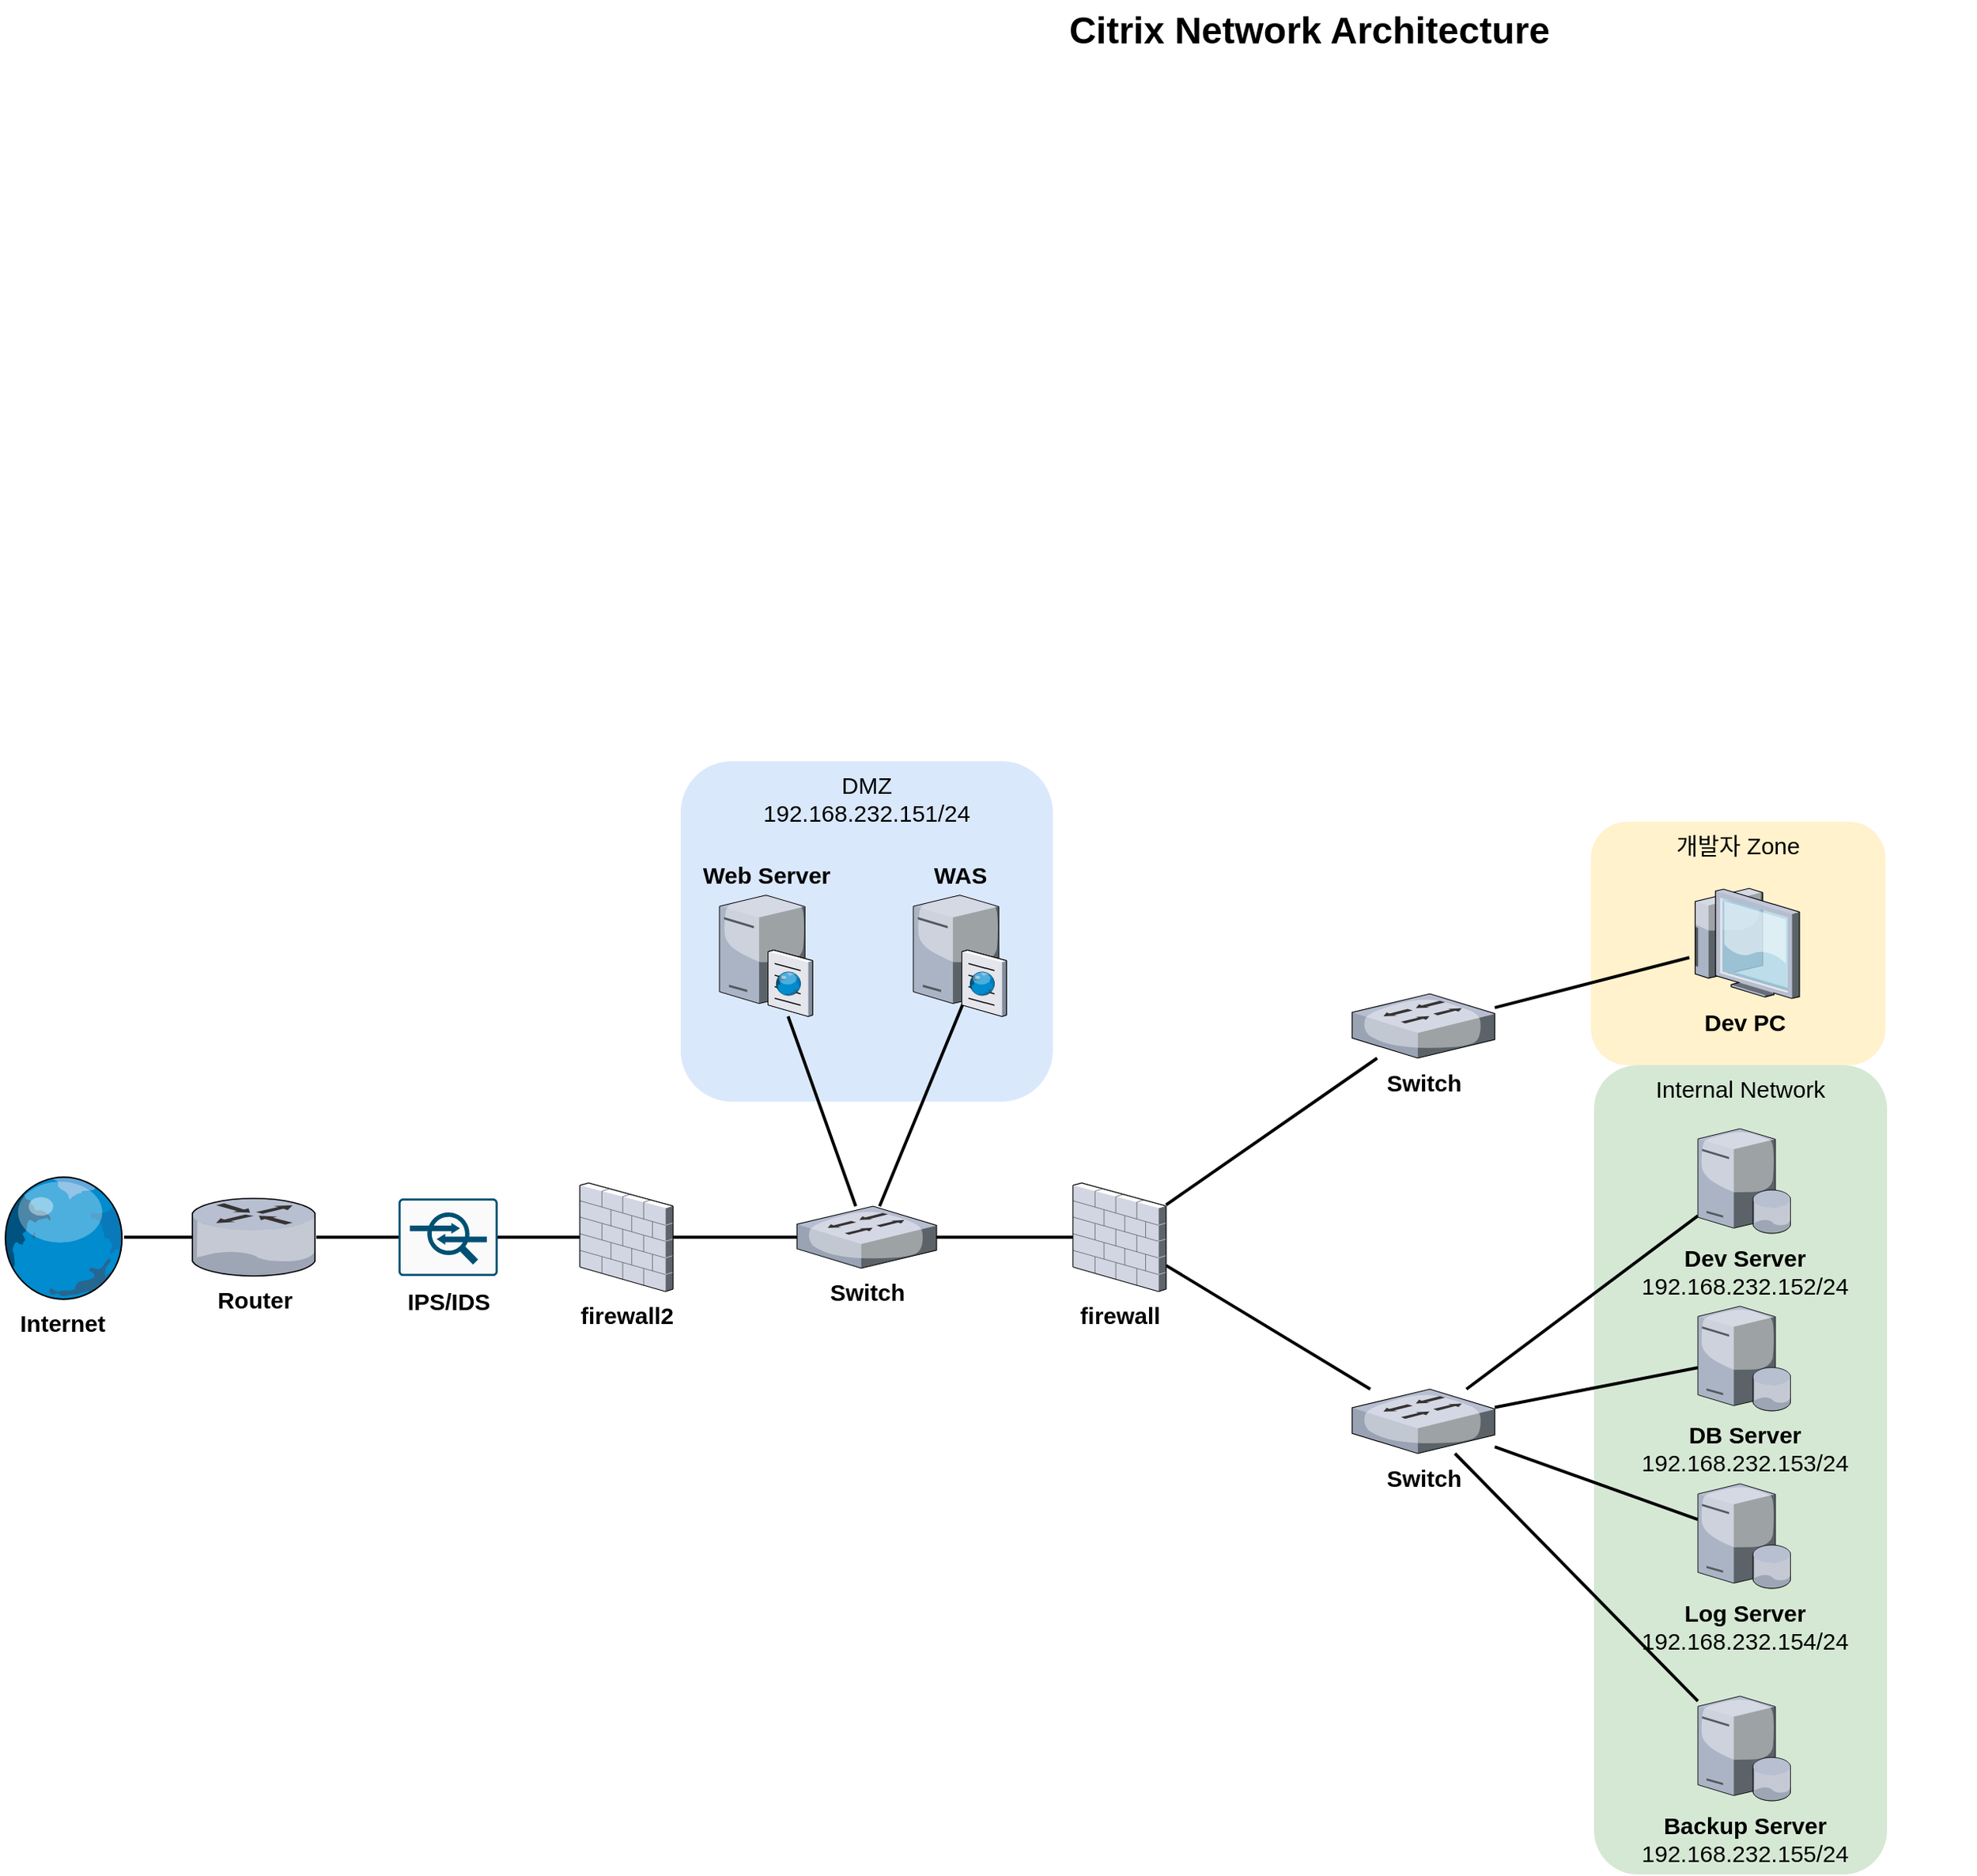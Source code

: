 <mxfile version="21.1.5" type="github">
  <diagram name="Page-1" id="e3a06f82-3646-2815-327d-82caf3d4e204">
    <mxGraphModel dx="1750" dy="915" grid="0" gridSize="10" guides="1" tooltips="1" connect="1" arrows="1" fold="1" page="1" pageScale="1.5" pageWidth="1169" pageHeight="826" background="none" math="0" shadow="0">
      <root>
        <mxCell id="0" style=";html=1;" />
        <mxCell id="1" style=";html=1;" parent="0" />
        <mxCell id="3Z0blDQ55tiySm1ZFqQE-1" value="개발자 Zone" style="rounded=1;whiteSpace=wrap;html=1;fontSize=15;fillColor=#fff2cc;strokeColor=none;verticalAlign=top;" parent="1" vertex="1">
          <mxGeometry x="1133" y="530" width="190" height="157" as="geometry" />
        </mxCell>
        <mxCell id="Jb-aCbqKA76zIBsDomj6-4" value="DMZ &lt;br&gt;192.168.232.151/24" style="whiteSpace=wrap;html=1;fillColor=#dae8fc;strokeColor=none;labelPosition=center;verticalLabelPosition=middle;align=center;verticalAlign=top;rounded=1;fontSize=15;fontStyle=0" parent="1" vertex="1">
          <mxGeometry x="546" y="491" width="240" height="219.5" as="geometry" />
        </mxCell>
        <mxCell id="6a7d8f32e03d9370-60" value="Internal Network" style="whiteSpace=wrap;html=1;fillColor=#d5e8d4;fontSize=15;strokeColor=none;verticalAlign=top;rounded=1;" parent="1" vertex="1">
          <mxGeometry x="1135" y="687" width="189" height="522" as="geometry" />
        </mxCell>
        <mxCell id="6a7d8f32e03d9370-15" value="Web Server" style="verticalLabelPosition=top;aspect=fixed;html=1;verticalAlign=bottom;strokeColor=none;shape=mxgraph.citrix.cache_server;fillColor=#66B2FF;gradientColor=#0066CC;fontSize=15;labelPosition=center;align=center;fontStyle=1" parent="1" vertex="1">
          <mxGeometry x="571" y="575.5" width="60" height="80" as="geometry" />
        </mxCell>
        <mxCell id="6a7d8f32e03d9370-62" value="Citrix Network Architecture" style="text;strokeColor=none;fillColor=none;html=1;fontSize=24;fontStyle=1;verticalAlign=middle;align=center;" parent="1" vertex="1">
          <mxGeometry x="520" width="861" height="40" as="geometry" />
        </mxCell>
        <mxCell id="O0HnQZROUVnvu1_nMSjj-9" style="edgeStyle=none;curved=1;rounded=0;orthogonalLoop=1;jettySize=auto;html=1;fontSize=12;startSize=8;endSize=8;endArrow=none;endFill=0;strokeWidth=2;" parent="1" source="Jb-aCbqKA76zIBsDomj6-1" target="Jb-aCbqKA76zIBsDomj6-22" edge="1">
          <mxGeometry relative="1" as="geometry" />
        </mxCell>
        <mxCell id="Jb-aCbqKA76zIBsDomj6-1" value="&lt;font style=&quot;font-size: 15px;&quot;&gt;Internet&lt;/font&gt;" style="verticalLabelPosition=bottom;sketch=0;aspect=fixed;html=1;verticalAlign=top;strokeColor=none;align=center;outlineConnect=0;shape=mxgraph.citrix.globe;labelPosition=center;fontStyle=1;fontSize=15;" parent="1" vertex="1">
          <mxGeometry x="107" y="758" width="80" height="80" as="geometry" />
        </mxCell>
        <mxCell id="O0HnQZROUVnvu1_nMSjj-26" style="edgeStyle=none;curved=1;rounded=0;orthogonalLoop=1;jettySize=auto;html=1;fontSize=12;startSize=8;endSize=8;strokeWidth=2;endArrow=none;endFill=0;" parent="1" source="Jb-aCbqKA76zIBsDomj6-2" target="O0HnQZROUVnvu1_nMSjj-25" edge="1">
          <mxGeometry relative="1" as="geometry" />
        </mxCell>
        <mxCell id="Jb-aCbqKA76zIBsDomj6-2" value="&lt;font style=&quot;font-size: 15px;&quot;&gt;&lt;span style=&quot;font-size: 15px;&quot;&gt;firewall&lt;/span&gt;&lt;/font&gt;" style="verticalLabelPosition=bottom;sketch=0;aspect=fixed;html=1;verticalAlign=top;strokeColor=none;align=center;outlineConnect=0;shape=mxgraph.citrix.firewall;labelPosition=center;fontStyle=1;fontSize=15;" parent="1" vertex="1">
          <mxGeometry x="799" y="763" width="60" height="70" as="geometry" />
        </mxCell>
        <mxCell id="O0HnQZROUVnvu1_nMSjj-29" style="edgeStyle=none;curved=1;rounded=0;orthogonalLoop=1;jettySize=auto;html=1;fontSize=12;startSize=8;endSize=8;endArrow=none;endFill=0;strokeWidth=2;" parent="1" source="Jb-aCbqKA76zIBsDomj6-11" target="O0HnQZROUVnvu1_nMSjj-25" edge="1">
          <mxGeometry relative="1" as="geometry" />
        </mxCell>
        <mxCell id="Jb-aCbqKA76zIBsDomj6-11" value="&lt;font style=&quot;font-size: 15px;&quot;&gt;DB Server&lt;br&gt;&lt;span style=&quot;font-weight: normal;&quot;&gt;192.168.232.153/24&lt;/span&gt;&lt;br&gt;&lt;/font&gt;" style="verticalLabelPosition=bottom;sketch=0;aspect=fixed;html=1;verticalAlign=top;strokeColor=none;align=center;outlineConnect=0;shape=mxgraph.citrix.database_server;fontSize=15;fontStyle=1" parent="1" vertex="1">
          <mxGeometry x="1202" y="842.5" width="60" height="67.5" as="geometry" />
        </mxCell>
        <mxCell id="O0HnQZROUVnvu1_nMSjj-31" style="edgeStyle=none;curved=1;rounded=0;orthogonalLoop=1;jettySize=auto;html=1;fontSize=12;startSize=8;endSize=8;endArrow=none;endFill=0;strokeWidth=2;" parent="1" source="Jb-aCbqKA76zIBsDomj6-12" target="O0HnQZROUVnvu1_nMSjj-25" edge="1">
          <mxGeometry relative="1" as="geometry" />
        </mxCell>
        <mxCell id="Jb-aCbqKA76zIBsDomj6-12" value="&lt;font style=&quot;font-size: 15px;&quot;&gt;Dev Server&lt;br&gt;&lt;span style=&quot;font-weight: normal;&quot;&gt;192.168.232.152/24&lt;/span&gt;&lt;br&gt;&lt;/font&gt;" style="verticalLabelPosition=bottom;sketch=0;aspect=fixed;html=1;verticalAlign=top;strokeColor=none;align=center;outlineConnect=0;shape=mxgraph.citrix.database_server;fontSize=15;fontStyle=1" parent="1" vertex="1">
          <mxGeometry x="1202" y="728" width="60" height="67.5" as="geometry" />
        </mxCell>
        <mxCell id="O0HnQZROUVnvu1_nMSjj-30" style="edgeStyle=none;curved=1;rounded=0;orthogonalLoop=1;jettySize=auto;html=1;fontSize=12;startSize=8;endSize=8;endArrow=none;endFill=0;strokeWidth=2;" parent="1" source="Jb-aCbqKA76zIBsDomj6-13" target="O0HnQZROUVnvu1_nMSjj-25" edge="1">
          <mxGeometry relative="1" as="geometry" />
        </mxCell>
        <mxCell id="Jb-aCbqKA76zIBsDomj6-13" value="&lt;font style=&quot;font-size: 15px;&quot;&gt;Backup Server&lt;br&gt;&lt;span style=&quot;font-weight: normal;&quot;&gt;192.168.232.155/24&lt;/span&gt;&lt;br&gt;&lt;/font&gt;" style="verticalLabelPosition=bottom;sketch=0;aspect=fixed;html=1;verticalAlign=top;strokeColor=none;align=center;outlineConnect=0;shape=mxgraph.citrix.database_server;fontSize=15;fontStyle=1" parent="1" vertex="1">
          <mxGeometry x="1202" y="1094" width="60" height="67.5" as="geometry" />
        </mxCell>
        <mxCell id="O0HnQZROUVnvu1_nMSjj-28" style="edgeStyle=none;curved=1;rounded=0;orthogonalLoop=1;jettySize=auto;html=1;fontSize=12;startSize=8;endSize=8;strokeWidth=2;endArrow=none;endFill=0;" parent="1" source="Jb-aCbqKA76zIBsDomj6-14" target="O0HnQZROUVnvu1_nMSjj-25" edge="1">
          <mxGeometry relative="1" as="geometry" />
        </mxCell>
        <mxCell id="Jb-aCbqKA76zIBsDomj6-14" value="&lt;font style=&quot;font-size: 15px;&quot;&gt;Log Server&lt;br&gt;&lt;span style=&quot;font-weight: normal;&quot;&gt;192.168.232.154/24&lt;/span&gt;&lt;br&gt;&lt;/font&gt;" style="verticalLabelPosition=bottom;sketch=0;aspect=fixed;html=1;verticalAlign=top;strokeColor=none;align=center;outlineConnect=0;shape=mxgraph.citrix.database_server;fontSize=15;fontStyle=1" parent="1" vertex="1">
          <mxGeometry x="1202" y="957" width="60" height="67.5" as="geometry" />
        </mxCell>
        <mxCell id="eD6iOSLdJuSv8rxxOXy0-13" style="edgeStyle=none;curved=1;rounded=0;orthogonalLoop=1;jettySize=auto;html=1;entryX=0;entryY=0.5;entryDx=0;entryDy=0;entryPerimeter=0;fontSize=12;startSize=8;endSize=8;strokeWidth=2;endArrow=none;endFill=0;" parent="1" source="Jb-aCbqKA76zIBsDomj6-22" target="eD6iOSLdJuSv8rxxOXy0-11" edge="1">
          <mxGeometry relative="1" as="geometry" />
        </mxCell>
        <mxCell id="Jb-aCbqKA76zIBsDomj6-22" value="Router" style="verticalLabelPosition=bottom;aspect=fixed;html=1;verticalAlign=top;strokeColor=none;shape=mxgraph.citrix.router;fillColor=#66B2FF;gradientColor=#0066CC;fontSize=15;labelPosition=center;align=center;fontStyle=1" parent="1" vertex="1">
          <mxGeometry x="231" y="773" width="80" height="50" as="geometry" />
        </mxCell>
        <mxCell id="O0HnQZROUVnvu1_nMSjj-14" value="" style="edgeStyle=none;curved=1;rounded=0;orthogonalLoop=1;jettySize=auto;html=1;fontSize=12;startSize=8;endSize=8;endArrow=none;endFill=0;strokeWidth=2;" parent="1" source="O0HnQZROUVnvu1_nMSjj-11" target="O0HnQZROUVnvu1_nMSjj-13" edge="1">
          <mxGeometry relative="1" as="geometry" />
        </mxCell>
        <mxCell id="eD6iOSLdJuSv8rxxOXy0-14" value="" style="edgeStyle=none;curved=1;rounded=0;orthogonalLoop=1;jettySize=auto;html=1;fontSize=12;startSize=8;endSize=8;strokeWidth=2;endArrow=none;endFill=0;" parent="1" source="O0HnQZROUVnvu1_nMSjj-11" target="eD6iOSLdJuSv8rxxOXy0-11" edge="1">
          <mxGeometry relative="1" as="geometry" />
        </mxCell>
        <mxCell id="O0HnQZROUVnvu1_nMSjj-11" value="&lt;font style=&quot;font-size: 15px;&quot;&gt;&lt;span style=&quot;font-size: 15px;&quot;&gt;firewall2&lt;/span&gt;&lt;/font&gt;" style="verticalLabelPosition=bottom;sketch=0;aspect=fixed;html=1;verticalAlign=top;strokeColor=none;align=center;outlineConnect=0;shape=mxgraph.citrix.firewall;labelPosition=center;fontStyle=1;fontSize=15;" parent="1" vertex="1">
          <mxGeometry x="481" y="763" width="60" height="70" as="geometry" />
        </mxCell>
        <mxCell id="O0HnQZROUVnvu1_nMSjj-18" value="" style="edgeStyle=none;curved=1;rounded=0;orthogonalLoop=1;jettySize=auto;html=1;fontSize=12;startSize=8;endSize=8;strokeWidth=2;endArrow=none;endFill=0;" parent="1" source="O0HnQZROUVnvu1_nMSjj-13" target="Jb-aCbqKA76zIBsDomj6-2" edge="1">
          <mxGeometry relative="1" as="geometry" />
        </mxCell>
        <mxCell id="O0HnQZROUVnvu1_nMSjj-32" style="edgeStyle=none;curved=1;rounded=0;orthogonalLoop=1;jettySize=auto;html=1;fontSize=12;startSize=8;endSize=8;strokeWidth=2;endArrow=none;endFill=0;" parent="1" source="O0HnQZROUVnvu1_nMSjj-13" target="6a7d8f32e03d9370-15" edge="1">
          <mxGeometry relative="1" as="geometry" />
        </mxCell>
        <mxCell id="O0HnQZROUVnvu1_nMSjj-33" style="edgeStyle=none;curved=1;rounded=0;orthogonalLoop=1;jettySize=auto;html=1;entryX=0.562;entryY=0.848;entryDx=0;entryDy=0;entryPerimeter=0;fontSize=12;startSize=8;endSize=8;strokeWidth=2;endArrow=none;endFill=0;" parent="1" source="O0HnQZROUVnvu1_nMSjj-13" target="O0HnQZROUVnvu1_nMSjj-15" edge="1">
          <mxGeometry relative="1" as="geometry" />
        </mxCell>
        <mxCell id="O0HnQZROUVnvu1_nMSjj-13" value="Switch" style="verticalLabelPosition=bottom;sketch=0;aspect=fixed;html=1;verticalAlign=top;strokeColor=none;align=center;outlineConnect=0;shape=mxgraph.citrix.switch;fontSize=15;fontStyle=1" parent="1" vertex="1">
          <mxGeometry x="621" y="778" width="90" height="40" as="geometry" />
        </mxCell>
        <mxCell id="O0HnQZROUVnvu1_nMSjj-15" value="WAS" style="verticalLabelPosition=top;aspect=fixed;html=1;verticalAlign=bottom;strokeColor=none;shape=mxgraph.citrix.cache_server;fillColor=#66B2FF;gradientColor=#0066CC;fontSize=15;labelPosition=center;align=center;fontStyle=1" parent="1" vertex="1">
          <mxGeometry x="696" y="575.5" width="60" height="80" as="geometry" />
        </mxCell>
        <mxCell id="O0HnQZROUVnvu1_nMSjj-19" value="Dev PC" style="verticalLabelPosition=bottom;sketch=0;aspect=fixed;html=1;verticalAlign=top;strokeColor=none;align=center;outlineConnect=0;shape=mxgraph.citrix.thin_client;fontSize=15;fontStyle=1" parent="1" vertex="1">
          <mxGeometry x="1196.5" y="573" width="71" height="71" as="geometry" />
        </mxCell>
        <mxCell id="O0HnQZROUVnvu1_nMSjj-25" value="Switch" style="verticalLabelPosition=bottom;sketch=0;aspect=fixed;html=1;verticalAlign=top;strokeColor=none;align=center;outlineConnect=0;shape=mxgraph.citrix.switch;fontSize=15;fontStyle=1" parent="1" vertex="1">
          <mxGeometry x="979" y="896" width="92" height="41.5" as="geometry" />
        </mxCell>
        <mxCell id="eD6iOSLdJuSv8rxxOXy0-2" style="edgeStyle=none;curved=1;rounded=0;orthogonalLoop=1;jettySize=auto;html=1;fontSize=12;startSize=8;endSize=8;strokeWidth=2;endArrow=none;endFill=0;" parent="1" source="eD6iOSLdJuSv8rxxOXy0-1" target="Jb-aCbqKA76zIBsDomj6-2" edge="1">
          <mxGeometry relative="1" as="geometry" />
        </mxCell>
        <mxCell id="eD6iOSLdJuSv8rxxOXy0-3" style="edgeStyle=none;curved=1;rounded=0;orthogonalLoop=1;jettySize=auto;html=1;fontSize=12;startSize=8;endSize=8;strokeWidth=2;endArrow=none;endFill=0;" parent="1" source="eD6iOSLdJuSv8rxxOXy0-1" target="O0HnQZROUVnvu1_nMSjj-19" edge="1">
          <mxGeometry relative="1" as="geometry" />
        </mxCell>
        <mxCell id="eD6iOSLdJuSv8rxxOXy0-1" value="Switch" style="verticalLabelPosition=bottom;sketch=0;aspect=fixed;html=1;verticalAlign=top;strokeColor=none;align=center;outlineConnect=0;shape=mxgraph.citrix.switch;fontSize=15;fontStyle=1" parent="1" vertex="1">
          <mxGeometry x="979" y="641" width="92" height="41.5" as="geometry" />
        </mxCell>
        <mxCell id="eD6iOSLdJuSv8rxxOXy0-11" value="&lt;font style=&quot;font-size: 15px;&quot;&gt;&lt;b&gt;IPS/IDS&lt;/b&gt;&lt;/font&gt;" style="sketch=0;points=[[0.015,0.015,0],[0.985,0.015,0],[0.985,0.985,0],[0.015,0.985,0],[0.25,0,0],[0.5,0,0],[0.75,0,0],[1,0.25,0],[1,0.5,0],[1,0.75,0],[0.75,1,0],[0.5,1,0],[0.25,1,0],[0,0.75,0],[0,0.5,0],[0,0.25,0]];verticalLabelPosition=bottom;html=1;verticalAlign=top;aspect=fixed;align=center;pointerEvents=1;shape=mxgraph.cisco19.rect;prIcon=ips_ids;fillColor=#FAFAFA;strokeColor=#005073;fontSize=16;strokeWidth=2;" parent="1" vertex="1">
          <mxGeometry x="364" y="773" width="64" height="50" as="geometry" />
        </mxCell>
      </root>
    </mxGraphModel>
  </diagram>
</mxfile>
